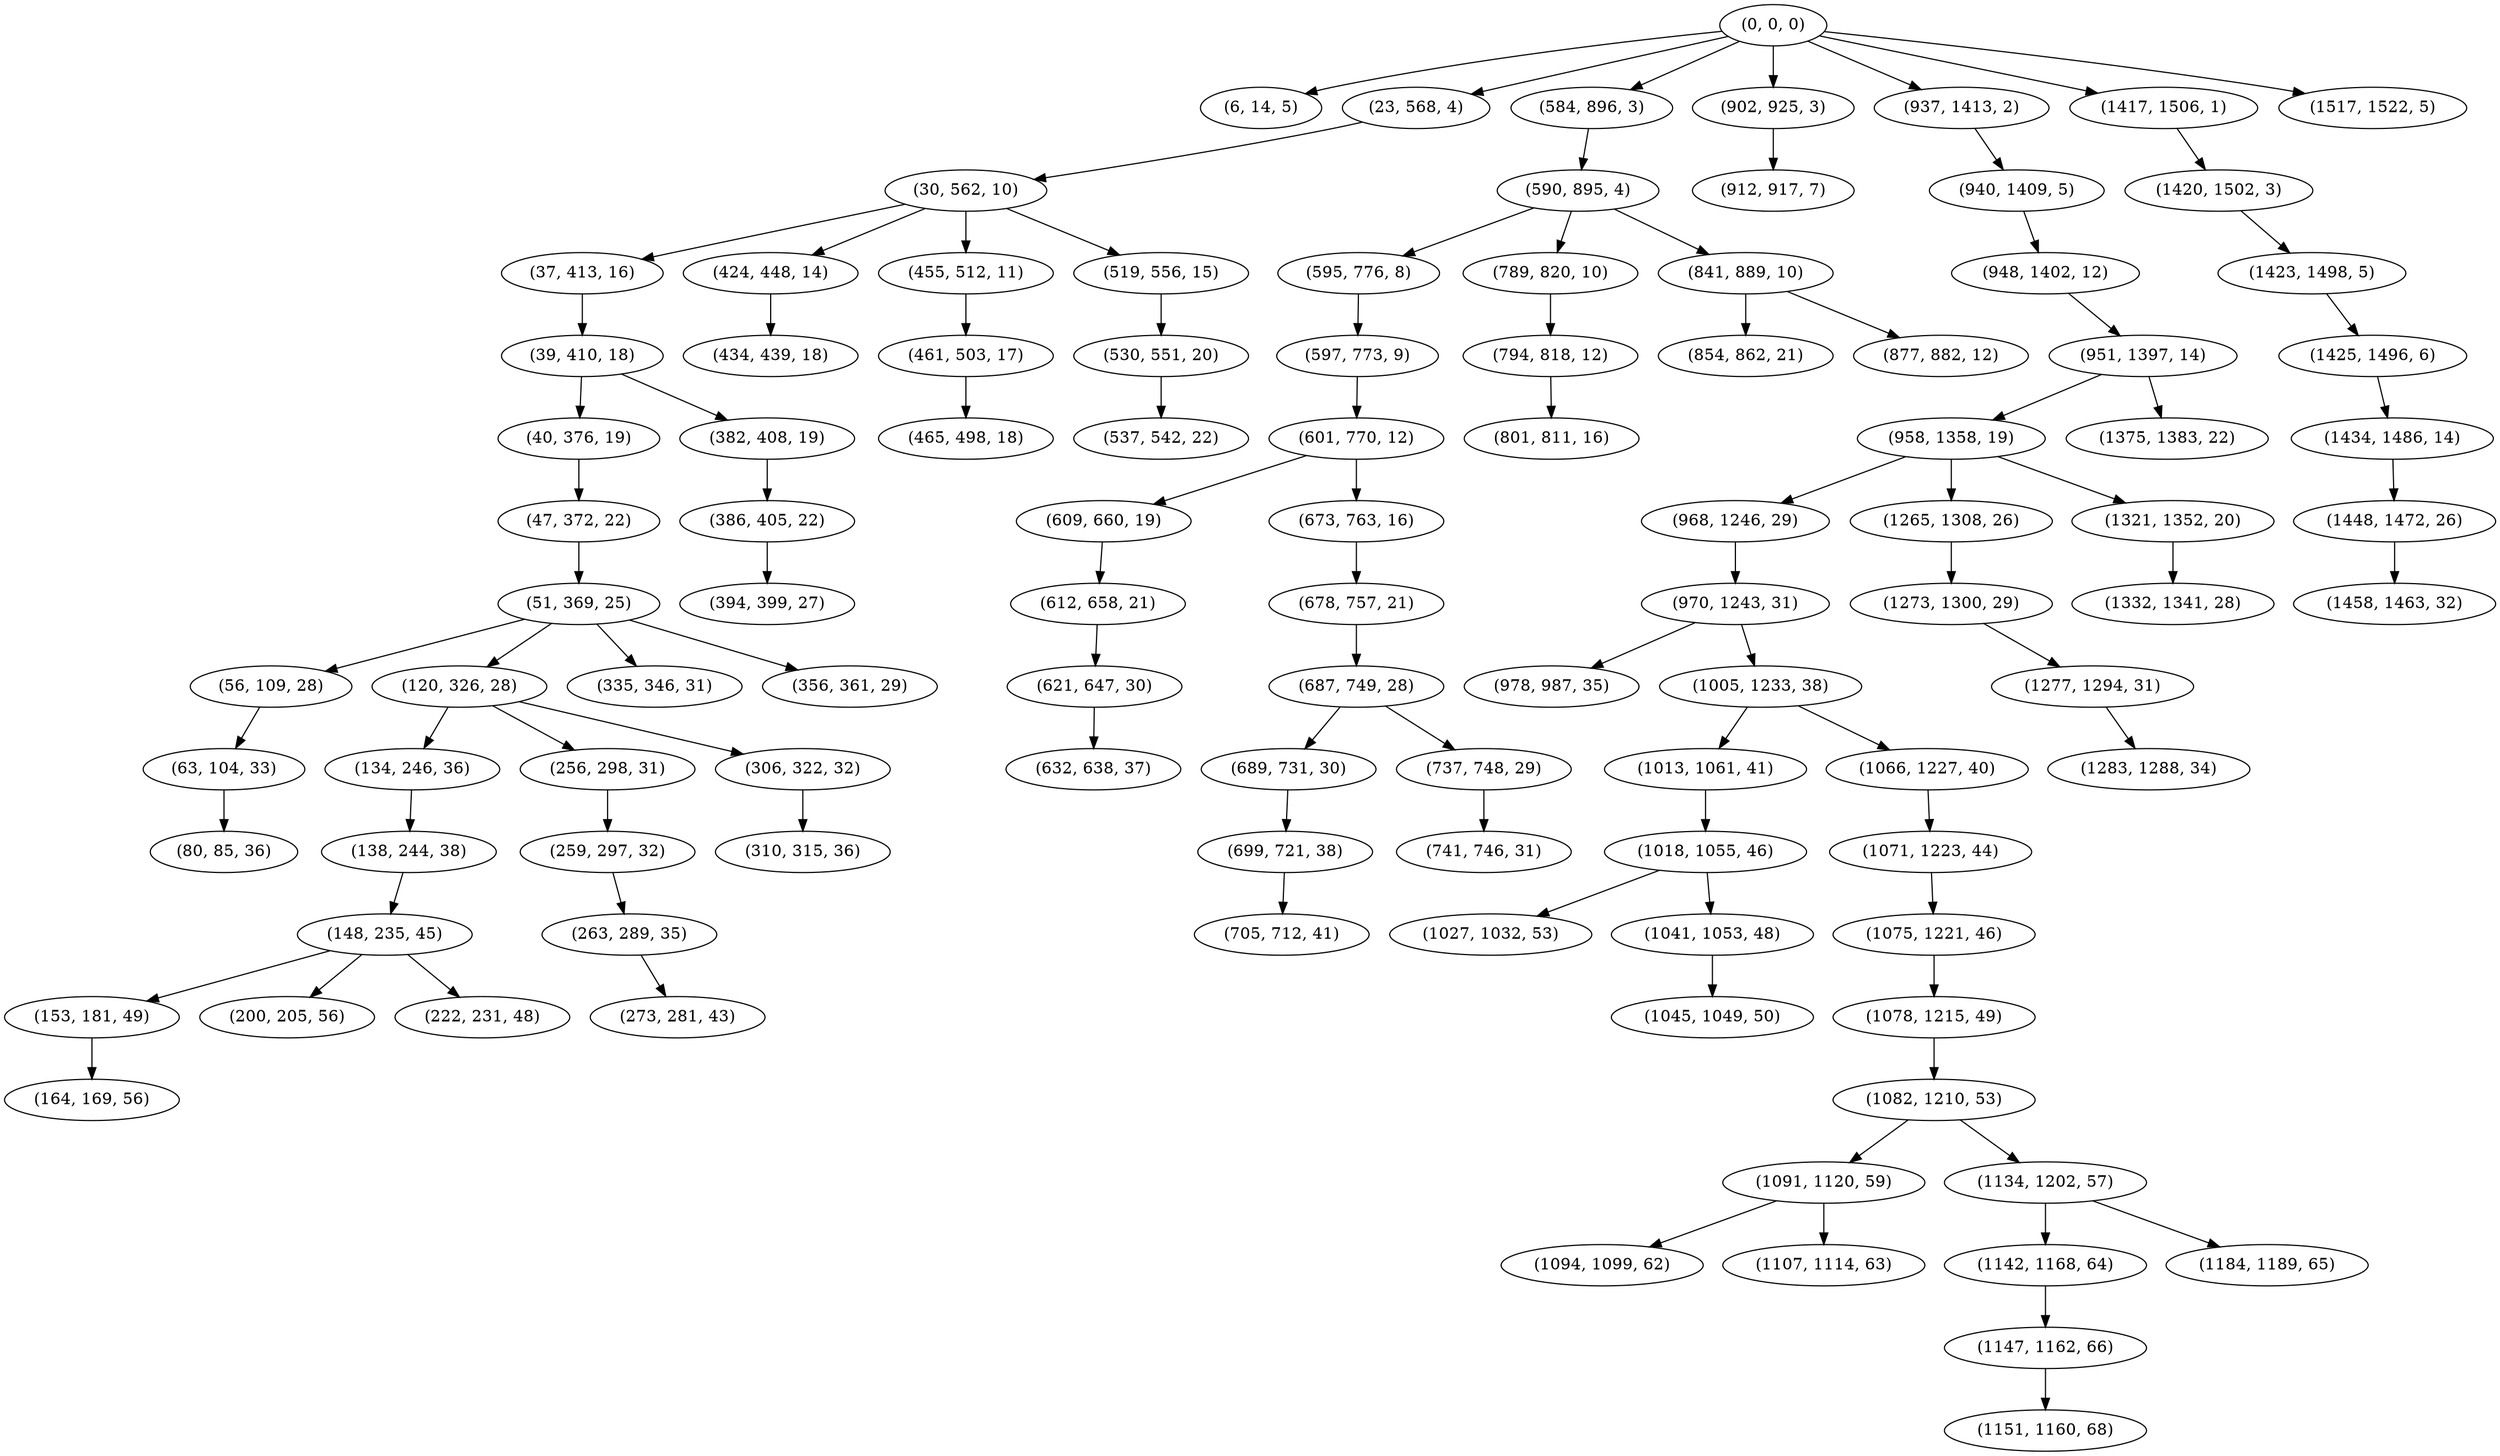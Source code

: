 digraph tree {
    "(0, 0, 0)";
    "(6, 14, 5)";
    "(23, 568, 4)";
    "(30, 562, 10)";
    "(37, 413, 16)";
    "(39, 410, 18)";
    "(40, 376, 19)";
    "(47, 372, 22)";
    "(51, 369, 25)";
    "(56, 109, 28)";
    "(63, 104, 33)";
    "(80, 85, 36)";
    "(120, 326, 28)";
    "(134, 246, 36)";
    "(138, 244, 38)";
    "(148, 235, 45)";
    "(153, 181, 49)";
    "(164, 169, 56)";
    "(200, 205, 56)";
    "(222, 231, 48)";
    "(256, 298, 31)";
    "(259, 297, 32)";
    "(263, 289, 35)";
    "(273, 281, 43)";
    "(306, 322, 32)";
    "(310, 315, 36)";
    "(335, 346, 31)";
    "(356, 361, 29)";
    "(382, 408, 19)";
    "(386, 405, 22)";
    "(394, 399, 27)";
    "(424, 448, 14)";
    "(434, 439, 18)";
    "(455, 512, 11)";
    "(461, 503, 17)";
    "(465, 498, 18)";
    "(519, 556, 15)";
    "(530, 551, 20)";
    "(537, 542, 22)";
    "(584, 896, 3)";
    "(590, 895, 4)";
    "(595, 776, 8)";
    "(597, 773, 9)";
    "(601, 770, 12)";
    "(609, 660, 19)";
    "(612, 658, 21)";
    "(621, 647, 30)";
    "(632, 638, 37)";
    "(673, 763, 16)";
    "(678, 757, 21)";
    "(687, 749, 28)";
    "(689, 731, 30)";
    "(699, 721, 38)";
    "(705, 712, 41)";
    "(737, 748, 29)";
    "(741, 746, 31)";
    "(789, 820, 10)";
    "(794, 818, 12)";
    "(801, 811, 16)";
    "(841, 889, 10)";
    "(854, 862, 21)";
    "(877, 882, 12)";
    "(902, 925, 3)";
    "(912, 917, 7)";
    "(937, 1413, 2)";
    "(940, 1409, 5)";
    "(948, 1402, 12)";
    "(951, 1397, 14)";
    "(958, 1358, 19)";
    "(968, 1246, 29)";
    "(970, 1243, 31)";
    "(978, 987, 35)";
    "(1005, 1233, 38)";
    "(1013, 1061, 41)";
    "(1018, 1055, 46)";
    "(1027, 1032, 53)";
    "(1041, 1053, 48)";
    "(1045, 1049, 50)";
    "(1066, 1227, 40)";
    "(1071, 1223, 44)";
    "(1075, 1221, 46)";
    "(1078, 1215, 49)";
    "(1082, 1210, 53)";
    "(1091, 1120, 59)";
    "(1094, 1099, 62)";
    "(1107, 1114, 63)";
    "(1134, 1202, 57)";
    "(1142, 1168, 64)";
    "(1147, 1162, 66)";
    "(1151, 1160, 68)";
    "(1184, 1189, 65)";
    "(1265, 1308, 26)";
    "(1273, 1300, 29)";
    "(1277, 1294, 31)";
    "(1283, 1288, 34)";
    "(1321, 1352, 20)";
    "(1332, 1341, 28)";
    "(1375, 1383, 22)";
    "(1417, 1506, 1)";
    "(1420, 1502, 3)";
    "(1423, 1498, 5)";
    "(1425, 1496, 6)";
    "(1434, 1486, 14)";
    "(1448, 1472, 26)";
    "(1458, 1463, 32)";
    "(1517, 1522, 5)";
    "(0, 0, 0)" -> "(6, 14, 5)";
    "(0, 0, 0)" -> "(23, 568, 4)";
    "(0, 0, 0)" -> "(584, 896, 3)";
    "(0, 0, 0)" -> "(902, 925, 3)";
    "(0, 0, 0)" -> "(937, 1413, 2)";
    "(0, 0, 0)" -> "(1417, 1506, 1)";
    "(0, 0, 0)" -> "(1517, 1522, 5)";
    "(23, 568, 4)" -> "(30, 562, 10)";
    "(30, 562, 10)" -> "(37, 413, 16)";
    "(30, 562, 10)" -> "(424, 448, 14)";
    "(30, 562, 10)" -> "(455, 512, 11)";
    "(30, 562, 10)" -> "(519, 556, 15)";
    "(37, 413, 16)" -> "(39, 410, 18)";
    "(39, 410, 18)" -> "(40, 376, 19)";
    "(39, 410, 18)" -> "(382, 408, 19)";
    "(40, 376, 19)" -> "(47, 372, 22)";
    "(47, 372, 22)" -> "(51, 369, 25)";
    "(51, 369, 25)" -> "(56, 109, 28)";
    "(51, 369, 25)" -> "(120, 326, 28)";
    "(51, 369, 25)" -> "(335, 346, 31)";
    "(51, 369, 25)" -> "(356, 361, 29)";
    "(56, 109, 28)" -> "(63, 104, 33)";
    "(63, 104, 33)" -> "(80, 85, 36)";
    "(120, 326, 28)" -> "(134, 246, 36)";
    "(120, 326, 28)" -> "(256, 298, 31)";
    "(120, 326, 28)" -> "(306, 322, 32)";
    "(134, 246, 36)" -> "(138, 244, 38)";
    "(138, 244, 38)" -> "(148, 235, 45)";
    "(148, 235, 45)" -> "(153, 181, 49)";
    "(148, 235, 45)" -> "(200, 205, 56)";
    "(148, 235, 45)" -> "(222, 231, 48)";
    "(153, 181, 49)" -> "(164, 169, 56)";
    "(256, 298, 31)" -> "(259, 297, 32)";
    "(259, 297, 32)" -> "(263, 289, 35)";
    "(263, 289, 35)" -> "(273, 281, 43)";
    "(306, 322, 32)" -> "(310, 315, 36)";
    "(382, 408, 19)" -> "(386, 405, 22)";
    "(386, 405, 22)" -> "(394, 399, 27)";
    "(424, 448, 14)" -> "(434, 439, 18)";
    "(455, 512, 11)" -> "(461, 503, 17)";
    "(461, 503, 17)" -> "(465, 498, 18)";
    "(519, 556, 15)" -> "(530, 551, 20)";
    "(530, 551, 20)" -> "(537, 542, 22)";
    "(584, 896, 3)" -> "(590, 895, 4)";
    "(590, 895, 4)" -> "(595, 776, 8)";
    "(590, 895, 4)" -> "(789, 820, 10)";
    "(590, 895, 4)" -> "(841, 889, 10)";
    "(595, 776, 8)" -> "(597, 773, 9)";
    "(597, 773, 9)" -> "(601, 770, 12)";
    "(601, 770, 12)" -> "(609, 660, 19)";
    "(601, 770, 12)" -> "(673, 763, 16)";
    "(609, 660, 19)" -> "(612, 658, 21)";
    "(612, 658, 21)" -> "(621, 647, 30)";
    "(621, 647, 30)" -> "(632, 638, 37)";
    "(673, 763, 16)" -> "(678, 757, 21)";
    "(678, 757, 21)" -> "(687, 749, 28)";
    "(687, 749, 28)" -> "(689, 731, 30)";
    "(687, 749, 28)" -> "(737, 748, 29)";
    "(689, 731, 30)" -> "(699, 721, 38)";
    "(699, 721, 38)" -> "(705, 712, 41)";
    "(737, 748, 29)" -> "(741, 746, 31)";
    "(789, 820, 10)" -> "(794, 818, 12)";
    "(794, 818, 12)" -> "(801, 811, 16)";
    "(841, 889, 10)" -> "(854, 862, 21)";
    "(841, 889, 10)" -> "(877, 882, 12)";
    "(902, 925, 3)" -> "(912, 917, 7)";
    "(937, 1413, 2)" -> "(940, 1409, 5)";
    "(940, 1409, 5)" -> "(948, 1402, 12)";
    "(948, 1402, 12)" -> "(951, 1397, 14)";
    "(951, 1397, 14)" -> "(958, 1358, 19)";
    "(951, 1397, 14)" -> "(1375, 1383, 22)";
    "(958, 1358, 19)" -> "(968, 1246, 29)";
    "(958, 1358, 19)" -> "(1265, 1308, 26)";
    "(958, 1358, 19)" -> "(1321, 1352, 20)";
    "(968, 1246, 29)" -> "(970, 1243, 31)";
    "(970, 1243, 31)" -> "(978, 987, 35)";
    "(970, 1243, 31)" -> "(1005, 1233, 38)";
    "(1005, 1233, 38)" -> "(1013, 1061, 41)";
    "(1005, 1233, 38)" -> "(1066, 1227, 40)";
    "(1013, 1061, 41)" -> "(1018, 1055, 46)";
    "(1018, 1055, 46)" -> "(1027, 1032, 53)";
    "(1018, 1055, 46)" -> "(1041, 1053, 48)";
    "(1041, 1053, 48)" -> "(1045, 1049, 50)";
    "(1066, 1227, 40)" -> "(1071, 1223, 44)";
    "(1071, 1223, 44)" -> "(1075, 1221, 46)";
    "(1075, 1221, 46)" -> "(1078, 1215, 49)";
    "(1078, 1215, 49)" -> "(1082, 1210, 53)";
    "(1082, 1210, 53)" -> "(1091, 1120, 59)";
    "(1082, 1210, 53)" -> "(1134, 1202, 57)";
    "(1091, 1120, 59)" -> "(1094, 1099, 62)";
    "(1091, 1120, 59)" -> "(1107, 1114, 63)";
    "(1134, 1202, 57)" -> "(1142, 1168, 64)";
    "(1134, 1202, 57)" -> "(1184, 1189, 65)";
    "(1142, 1168, 64)" -> "(1147, 1162, 66)";
    "(1147, 1162, 66)" -> "(1151, 1160, 68)";
    "(1265, 1308, 26)" -> "(1273, 1300, 29)";
    "(1273, 1300, 29)" -> "(1277, 1294, 31)";
    "(1277, 1294, 31)" -> "(1283, 1288, 34)";
    "(1321, 1352, 20)" -> "(1332, 1341, 28)";
    "(1417, 1506, 1)" -> "(1420, 1502, 3)";
    "(1420, 1502, 3)" -> "(1423, 1498, 5)";
    "(1423, 1498, 5)" -> "(1425, 1496, 6)";
    "(1425, 1496, 6)" -> "(1434, 1486, 14)";
    "(1434, 1486, 14)" -> "(1448, 1472, 26)";
    "(1448, 1472, 26)" -> "(1458, 1463, 32)";
}
